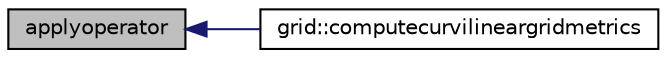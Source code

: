 digraph "applyoperator"
{
 // INTERACTIVE_SVG=YES
  bgcolor="transparent";
  edge [fontname="Helvetica",fontsize="10",labelfontname="Helvetica",labelfontsize="10"];
  node [fontname="Helvetica",fontsize="10",shape=record];
  rankdir="LR";
  Node1 [label="applyoperator",height=0.2,width=0.4,color="black", fillcolor="grey75", style="filled", fontcolor="black"];
  Node1 -> Node2 [dir="back",color="midnightblue",fontsize="10",style="solid"];
  Node2 [label="grid::computecurvilineargridmetrics",height=0.2,width=0.4,color="black",URL="$namespacegrid.html#a7424cadee63bb7574ca7cf11cf49714b"];
}
